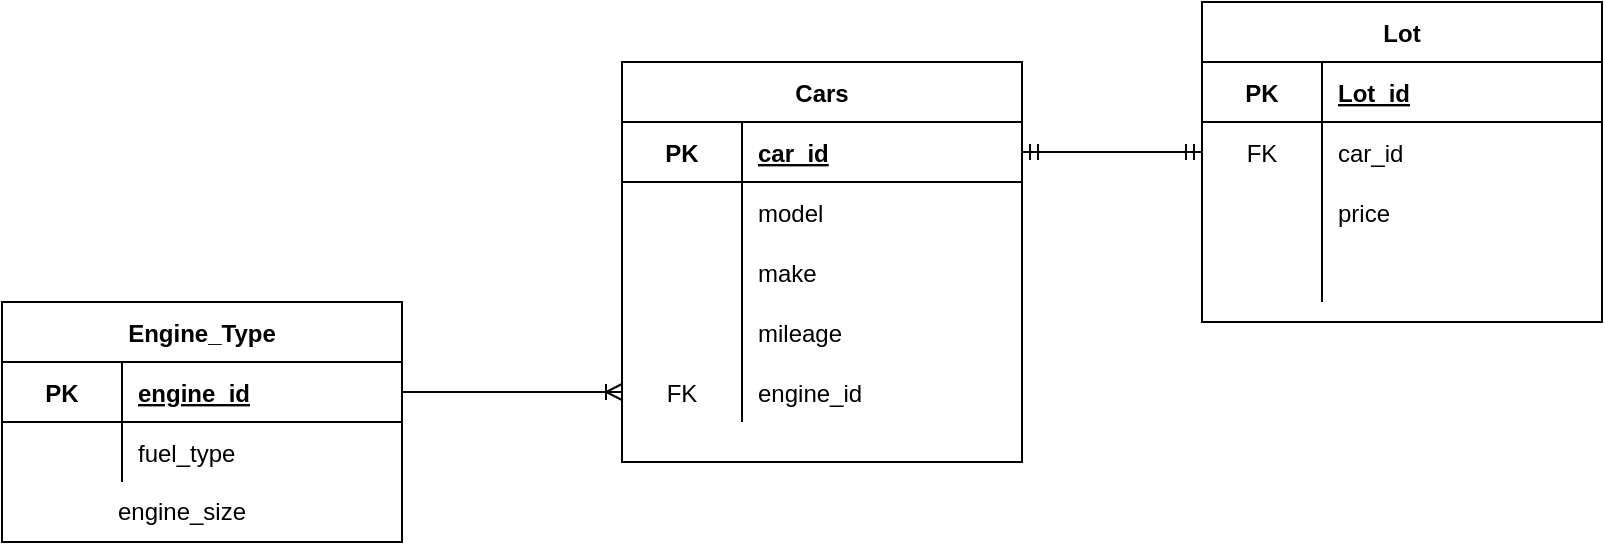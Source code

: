 <mxfile version="15.9.6" type="device"><diagram id="QEmT8G6JMdC6amq3P-HQ" name="Page-1"><mxGraphModel dx="1038" dy="547" grid="1" gridSize="10" guides="1" tooltips="1" connect="1" arrows="1" fold="1" page="1" pageScale="1" pageWidth="827" pageHeight="1169" math="0" shadow="0"><root><mxCell id="0"/><mxCell id="1" parent="0"/><mxCell id="qkf18ttiYqo9gf-fME_Q-1" value="Cars" style="shape=table;startSize=30;container=1;collapsible=1;childLayout=tableLayout;fixedRows=1;rowLines=0;fontStyle=1;align=center;resizeLast=1;" parent="1" vertex="1"><mxGeometry x="320" y="360" width="200" height="200" as="geometry"/></mxCell><mxCell id="qkf18ttiYqo9gf-fME_Q-5" value="" style="shape=partialRectangle;collapsible=0;dropTarget=0;pointerEvents=0;fillColor=none;top=0;left=0;bottom=1;right=0;points=[[0,0.5],[1,0.5]];portConstraint=eastwest;" parent="qkf18ttiYqo9gf-fME_Q-1" vertex="1"><mxGeometry y="30" width="200" height="30" as="geometry"/></mxCell><mxCell id="qkf18ttiYqo9gf-fME_Q-6" value="PK" style="shape=partialRectangle;connectable=0;fillColor=none;top=0;left=0;bottom=0;right=0;fontStyle=1;overflow=hidden;" parent="qkf18ttiYqo9gf-fME_Q-5" vertex="1"><mxGeometry width="60" height="30" as="geometry"><mxRectangle width="60" height="30" as="alternateBounds"/></mxGeometry></mxCell><mxCell id="qkf18ttiYqo9gf-fME_Q-7" value="car_id" style="shape=partialRectangle;connectable=0;fillColor=none;top=0;left=0;bottom=0;right=0;align=left;spacingLeft=6;fontStyle=5;overflow=hidden;" parent="qkf18ttiYqo9gf-fME_Q-5" vertex="1"><mxGeometry x="60" width="140" height="30" as="geometry"><mxRectangle width="140" height="30" as="alternateBounds"/></mxGeometry></mxCell><mxCell id="qkf18ttiYqo9gf-fME_Q-8" value="" style="shape=partialRectangle;collapsible=0;dropTarget=0;pointerEvents=0;fillColor=none;top=0;left=0;bottom=0;right=0;points=[[0,0.5],[1,0.5]];portConstraint=eastwest;" parent="qkf18ttiYqo9gf-fME_Q-1" vertex="1"><mxGeometry y="60" width="200" height="30" as="geometry"/></mxCell><mxCell id="qkf18ttiYqo9gf-fME_Q-9" value="" style="shape=partialRectangle;connectable=0;fillColor=none;top=0;left=0;bottom=0;right=0;editable=1;overflow=hidden;" parent="qkf18ttiYqo9gf-fME_Q-8" vertex="1"><mxGeometry width="60" height="30" as="geometry"><mxRectangle width="60" height="30" as="alternateBounds"/></mxGeometry></mxCell><mxCell id="qkf18ttiYqo9gf-fME_Q-10" value="model" style="shape=partialRectangle;connectable=0;fillColor=none;top=0;left=0;bottom=0;right=0;align=left;spacingLeft=6;overflow=hidden;" parent="qkf18ttiYqo9gf-fME_Q-8" vertex="1"><mxGeometry x="60" width="140" height="30" as="geometry"><mxRectangle width="140" height="30" as="alternateBounds"/></mxGeometry></mxCell><mxCell id="qkf18ttiYqo9gf-fME_Q-11" value="" style="shape=partialRectangle;collapsible=0;dropTarget=0;pointerEvents=0;fillColor=none;top=0;left=0;bottom=0;right=0;points=[[0,0.5],[1,0.5]];portConstraint=eastwest;" parent="qkf18ttiYqo9gf-fME_Q-1" vertex="1"><mxGeometry y="90" width="200" height="30" as="geometry"/></mxCell><mxCell id="qkf18ttiYqo9gf-fME_Q-12" value="" style="shape=partialRectangle;connectable=0;fillColor=none;top=0;left=0;bottom=0;right=0;editable=1;overflow=hidden;" parent="qkf18ttiYqo9gf-fME_Q-11" vertex="1"><mxGeometry width="60" height="30" as="geometry"><mxRectangle width="60" height="30" as="alternateBounds"/></mxGeometry></mxCell><mxCell id="qkf18ttiYqo9gf-fME_Q-13" value="make" style="shape=partialRectangle;connectable=0;fillColor=none;top=0;left=0;bottom=0;right=0;align=left;spacingLeft=6;overflow=hidden;" parent="qkf18ttiYqo9gf-fME_Q-11" vertex="1"><mxGeometry x="60" width="140" height="30" as="geometry"><mxRectangle width="140" height="30" as="alternateBounds"/></mxGeometry></mxCell><mxCell id="qkf18ttiYqo9gf-fME_Q-69" value="" style="shape=partialRectangle;collapsible=0;dropTarget=0;pointerEvents=0;fillColor=none;top=0;left=0;bottom=0;right=0;points=[[0,0.5],[1,0.5]];portConstraint=eastwest;" parent="qkf18ttiYqo9gf-fME_Q-1" vertex="1"><mxGeometry y="120" width="200" height="30" as="geometry"/></mxCell><mxCell id="qkf18ttiYqo9gf-fME_Q-70" value="" style="shape=partialRectangle;connectable=0;fillColor=none;top=0;left=0;bottom=0;right=0;editable=1;overflow=hidden;" parent="qkf18ttiYqo9gf-fME_Q-69" vertex="1"><mxGeometry width="60" height="30" as="geometry"><mxRectangle width="60" height="30" as="alternateBounds"/></mxGeometry></mxCell><mxCell id="qkf18ttiYqo9gf-fME_Q-71" value="mileage" style="shape=partialRectangle;connectable=0;fillColor=none;top=0;left=0;bottom=0;right=0;align=left;spacingLeft=6;overflow=hidden;" parent="qkf18ttiYqo9gf-fME_Q-69" vertex="1"><mxGeometry x="60" width="140" height="30" as="geometry"><mxRectangle width="140" height="30" as="alternateBounds"/></mxGeometry></mxCell><mxCell id="qkf18ttiYqo9gf-fME_Q-72" value="" style="shape=partialRectangle;collapsible=0;dropTarget=0;pointerEvents=0;fillColor=none;top=0;left=0;bottom=0;right=0;points=[[0,0.5],[1,0.5]];portConstraint=eastwest;" parent="qkf18ttiYqo9gf-fME_Q-1" vertex="1"><mxGeometry y="150" width="200" height="30" as="geometry"/></mxCell><mxCell id="qkf18ttiYqo9gf-fME_Q-73" value="FK" style="shape=partialRectangle;connectable=0;fillColor=none;top=0;left=0;bottom=0;right=0;editable=1;overflow=hidden;" parent="qkf18ttiYqo9gf-fME_Q-72" vertex="1"><mxGeometry width="60" height="30" as="geometry"><mxRectangle width="60" height="30" as="alternateBounds"/></mxGeometry></mxCell><mxCell id="qkf18ttiYqo9gf-fME_Q-74" value="engine_id" style="shape=partialRectangle;connectable=0;fillColor=none;top=0;left=0;bottom=0;right=0;align=left;spacingLeft=6;overflow=hidden;" parent="qkf18ttiYqo9gf-fME_Q-72" vertex="1"><mxGeometry x="60" width="140" height="30" as="geometry"><mxRectangle width="140" height="30" as="alternateBounds"/></mxGeometry></mxCell><mxCell id="qkf18ttiYqo9gf-fME_Q-30" value="Lot" style="shape=table;startSize=30;container=1;collapsible=1;childLayout=tableLayout;fixedRows=1;rowLines=0;fontStyle=1;align=center;resizeLast=1;" parent="1" vertex="1"><mxGeometry x="610" y="330" width="200" height="160" as="geometry"/></mxCell><mxCell id="qkf18ttiYqo9gf-fME_Q-34" value="" style="shape=partialRectangle;collapsible=0;dropTarget=0;pointerEvents=0;fillColor=none;top=0;left=0;bottom=1;right=0;points=[[0,0.5],[1,0.5]];portConstraint=eastwest;" parent="qkf18ttiYqo9gf-fME_Q-30" vertex="1"><mxGeometry y="30" width="200" height="30" as="geometry"/></mxCell><mxCell id="qkf18ttiYqo9gf-fME_Q-35" value="PK" style="shape=partialRectangle;connectable=0;fillColor=none;top=0;left=0;bottom=0;right=0;fontStyle=1;overflow=hidden;" parent="qkf18ttiYqo9gf-fME_Q-34" vertex="1"><mxGeometry width="60" height="30" as="geometry"><mxRectangle width="60" height="30" as="alternateBounds"/></mxGeometry></mxCell><mxCell id="qkf18ttiYqo9gf-fME_Q-36" value="Lot_id" style="shape=partialRectangle;connectable=0;fillColor=none;top=0;left=0;bottom=0;right=0;align=left;spacingLeft=6;fontStyle=5;overflow=hidden;" parent="qkf18ttiYqo9gf-fME_Q-34" vertex="1"><mxGeometry x="60" width="140" height="30" as="geometry"><mxRectangle width="140" height="30" as="alternateBounds"/></mxGeometry></mxCell><mxCell id="qkf18ttiYqo9gf-fME_Q-37" value="" style="shape=partialRectangle;collapsible=0;dropTarget=0;pointerEvents=0;fillColor=none;top=0;left=0;bottom=0;right=0;points=[[0,0.5],[1,0.5]];portConstraint=eastwest;" parent="qkf18ttiYqo9gf-fME_Q-30" vertex="1"><mxGeometry y="60" width="200" height="30" as="geometry"/></mxCell><mxCell id="qkf18ttiYqo9gf-fME_Q-38" value="FK" style="shape=partialRectangle;connectable=0;fillColor=none;top=0;left=0;bottom=0;right=0;editable=1;overflow=hidden;" parent="qkf18ttiYqo9gf-fME_Q-37" vertex="1"><mxGeometry width="60" height="30" as="geometry"><mxRectangle width="60" height="30" as="alternateBounds"/></mxGeometry></mxCell><mxCell id="qkf18ttiYqo9gf-fME_Q-39" value="car_id" style="shape=partialRectangle;connectable=0;fillColor=none;top=0;left=0;bottom=0;right=0;align=left;spacingLeft=6;overflow=hidden;" parent="qkf18ttiYqo9gf-fME_Q-37" vertex="1"><mxGeometry x="60" width="140" height="30" as="geometry"><mxRectangle width="140" height="30" as="alternateBounds"/></mxGeometry></mxCell><mxCell id="qkf18ttiYqo9gf-fME_Q-40" value="" style="shape=partialRectangle;collapsible=0;dropTarget=0;pointerEvents=0;fillColor=none;top=0;left=0;bottom=0;right=0;points=[[0,0.5],[1,0.5]];portConstraint=eastwest;" parent="qkf18ttiYqo9gf-fME_Q-30" vertex="1"><mxGeometry y="90" width="200" height="30" as="geometry"/></mxCell><mxCell id="qkf18ttiYqo9gf-fME_Q-41" value="" style="shape=partialRectangle;connectable=0;fillColor=none;top=0;left=0;bottom=0;right=0;editable=1;overflow=hidden;" parent="qkf18ttiYqo9gf-fME_Q-40" vertex="1"><mxGeometry width="60" height="30" as="geometry"><mxRectangle width="60" height="30" as="alternateBounds"/></mxGeometry></mxCell><mxCell id="qkf18ttiYqo9gf-fME_Q-42" value="price" style="shape=partialRectangle;connectable=0;fillColor=none;top=0;left=0;bottom=0;right=0;align=left;spacingLeft=6;overflow=hidden;" parent="qkf18ttiYqo9gf-fME_Q-40" vertex="1"><mxGeometry x="60" width="140" height="30" as="geometry"><mxRectangle width="140" height="30" as="alternateBounds"/></mxGeometry></mxCell><mxCell id="qkf18ttiYqo9gf-fME_Q-78" value="" style="shape=partialRectangle;collapsible=0;dropTarget=0;pointerEvents=0;fillColor=none;top=0;left=0;bottom=0;right=0;points=[[0,0.5],[1,0.5]];portConstraint=eastwest;" parent="qkf18ttiYqo9gf-fME_Q-30" vertex="1"><mxGeometry y="120" width="200" height="30" as="geometry"/></mxCell><mxCell id="qkf18ttiYqo9gf-fME_Q-79" value="" style="shape=partialRectangle;connectable=0;fillColor=none;top=0;left=0;bottom=0;right=0;editable=1;overflow=hidden;" parent="qkf18ttiYqo9gf-fME_Q-78" vertex="1"><mxGeometry width="60" height="30" as="geometry"><mxRectangle width="60" height="30" as="alternateBounds"/></mxGeometry></mxCell><mxCell id="qkf18ttiYqo9gf-fME_Q-80" value="" style="shape=partialRectangle;connectable=0;fillColor=none;top=0;left=0;bottom=0;right=0;align=left;spacingLeft=6;overflow=hidden;" parent="qkf18ttiYqo9gf-fME_Q-78" vertex="1"><mxGeometry x="60" width="140" height="30" as="geometry"><mxRectangle width="140" height="30" as="alternateBounds"/></mxGeometry></mxCell><mxCell id="qkf18ttiYqo9gf-fME_Q-56" value="Engine_Type" style="shape=table;startSize=30;container=1;collapsible=1;childLayout=tableLayout;fixedRows=1;rowLines=0;fontStyle=1;align=center;resizeLast=1;" parent="1" vertex="1"><mxGeometry x="10" y="480" width="200" height="120" as="geometry"/></mxCell><mxCell id="qkf18ttiYqo9gf-fME_Q-60" value="" style="shape=partialRectangle;collapsible=0;dropTarget=0;pointerEvents=0;fillColor=none;top=0;left=0;bottom=1;right=0;points=[[0,0.5],[1,0.5]];portConstraint=eastwest;" parent="qkf18ttiYqo9gf-fME_Q-56" vertex="1"><mxGeometry y="30" width="200" height="30" as="geometry"/></mxCell><mxCell id="qkf18ttiYqo9gf-fME_Q-61" value="PK" style="shape=partialRectangle;connectable=0;fillColor=none;top=0;left=0;bottom=0;right=0;fontStyle=1;overflow=hidden;" parent="qkf18ttiYqo9gf-fME_Q-60" vertex="1"><mxGeometry width="60" height="30" as="geometry"><mxRectangle width="60" height="30" as="alternateBounds"/></mxGeometry></mxCell><mxCell id="qkf18ttiYqo9gf-fME_Q-62" value="engine_id" style="shape=partialRectangle;connectable=0;fillColor=none;top=0;left=0;bottom=0;right=0;align=left;spacingLeft=6;fontStyle=5;overflow=hidden;" parent="qkf18ttiYqo9gf-fME_Q-60" vertex="1"><mxGeometry x="60" width="140" height="30" as="geometry"><mxRectangle width="140" height="30" as="alternateBounds"/></mxGeometry></mxCell><mxCell id="qkf18ttiYqo9gf-fME_Q-63" value="" style="shape=partialRectangle;collapsible=0;dropTarget=0;pointerEvents=0;fillColor=none;top=0;left=0;bottom=0;right=0;points=[[0,0.5],[1,0.5]];portConstraint=eastwest;" parent="qkf18ttiYqo9gf-fME_Q-56" vertex="1"><mxGeometry y="60" width="200" height="30" as="geometry"/></mxCell><mxCell id="qkf18ttiYqo9gf-fME_Q-64" value="" style="shape=partialRectangle;connectable=0;fillColor=none;top=0;left=0;bottom=0;right=0;editable=1;overflow=hidden;" parent="qkf18ttiYqo9gf-fME_Q-63" vertex="1"><mxGeometry width="60" height="30" as="geometry"><mxRectangle width="60" height="30" as="alternateBounds"/></mxGeometry></mxCell><mxCell id="qkf18ttiYqo9gf-fME_Q-65" value="fuel_type" style="shape=partialRectangle;connectable=0;fillColor=none;top=0;left=0;bottom=0;right=0;align=left;spacingLeft=6;overflow=hidden;" parent="qkf18ttiYqo9gf-fME_Q-63" vertex="1"><mxGeometry x="60" width="140" height="30" as="geometry"><mxRectangle width="140" height="30" as="alternateBounds"/></mxGeometry></mxCell><mxCell id="qkf18ttiYqo9gf-fME_Q-81" value="" style="edgeStyle=entityRelationEdgeStyle;fontSize=12;html=1;endArrow=ERoneToMany;rounded=0;exitX=1;exitY=0.5;exitDx=0;exitDy=0;" parent="1" source="qkf18ttiYqo9gf-fME_Q-60" target="qkf18ttiYqo9gf-fME_Q-72" edge="1"><mxGeometry width="100" height="100" relative="1" as="geometry"><mxPoint x="360" y="640" as="sourcePoint"/><mxPoint x="700" y="690" as="targetPoint"/></mxGeometry></mxCell><mxCell id="qkf18ttiYqo9gf-fME_Q-82" value="" style="edgeStyle=entityRelationEdgeStyle;fontSize=12;html=1;endArrow=ERmandOne;startArrow=ERmandOne;rounded=0;exitX=1;exitY=0.5;exitDx=0;exitDy=0;" parent="1" source="qkf18ttiYqo9gf-fME_Q-5" target="qkf18ttiYqo9gf-fME_Q-37" edge="1"><mxGeometry width="100" height="100" relative="1" as="geometry"><mxPoint x="360" y="640" as="sourcePoint"/><mxPoint x="460" y="540" as="targetPoint"/></mxGeometry></mxCell><mxCell id="uwxjZMnKVkfBjAbz60oq-2" value="engine_size" style="text;html=1;strokeColor=none;fillColor=none;align=center;verticalAlign=middle;whiteSpace=wrap;rounded=0;" vertex="1" parent="1"><mxGeometry x="70" y="570" width="60" height="30" as="geometry"/></mxCell></root></mxGraphModel></diagram></mxfile>